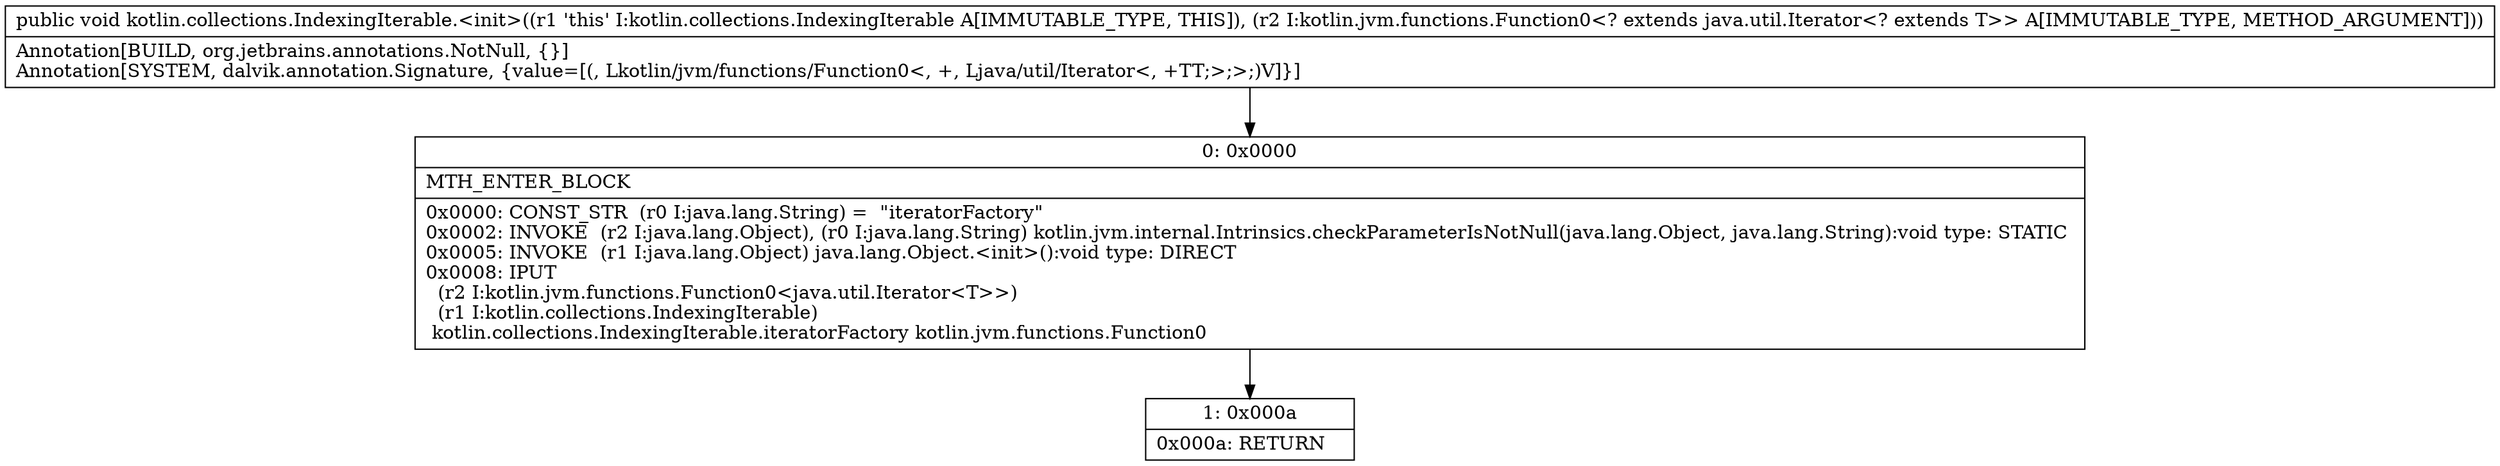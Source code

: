 digraph "CFG forkotlin.collections.IndexingIterable.\<init\>(Lkotlin\/jvm\/functions\/Function0;)V" {
Node_0 [shape=record,label="{0\:\ 0x0000|MTH_ENTER_BLOCK\l|0x0000: CONST_STR  (r0 I:java.lang.String) =  \"iteratorFactory\" \l0x0002: INVOKE  (r2 I:java.lang.Object), (r0 I:java.lang.String) kotlin.jvm.internal.Intrinsics.checkParameterIsNotNull(java.lang.Object, java.lang.String):void type: STATIC \l0x0005: INVOKE  (r1 I:java.lang.Object) java.lang.Object.\<init\>():void type: DIRECT \l0x0008: IPUT  \l  (r2 I:kotlin.jvm.functions.Function0\<java.util.Iterator\<T\>\>)\l  (r1 I:kotlin.collections.IndexingIterable)\l kotlin.collections.IndexingIterable.iteratorFactory kotlin.jvm.functions.Function0 \l}"];
Node_1 [shape=record,label="{1\:\ 0x000a|0x000a: RETURN   \l}"];
MethodNode[shape=record,label="{public void kotlin.collections.IndexingIterable.\<init\>((r1 'this' I:kotlin.collections.IndexingIterable A[IMMUTABLE_TYPE, THIS]), (r2 I:kotlin.jvm.functions.Function0\<? extends java.util.Iterator\<? extends T\>\> A[IMMUTABLE_TYPE, METHOD_ARGUMENT]))  | Annotation[BUILD, org.jetbrains.annotations.NotNull, \{\}]\lAnnotation[SYSTEM, dalvik.annotation.Signature, \{value=[(, Lkotlin\/jvm\/functions\/Function0\<, +, Ljava\/util\/Iterator\<, +TT;\>;\>;)V]\}]\l}"];
MethodNode -> Node_0;
Node_0 -> Node_1;
}

